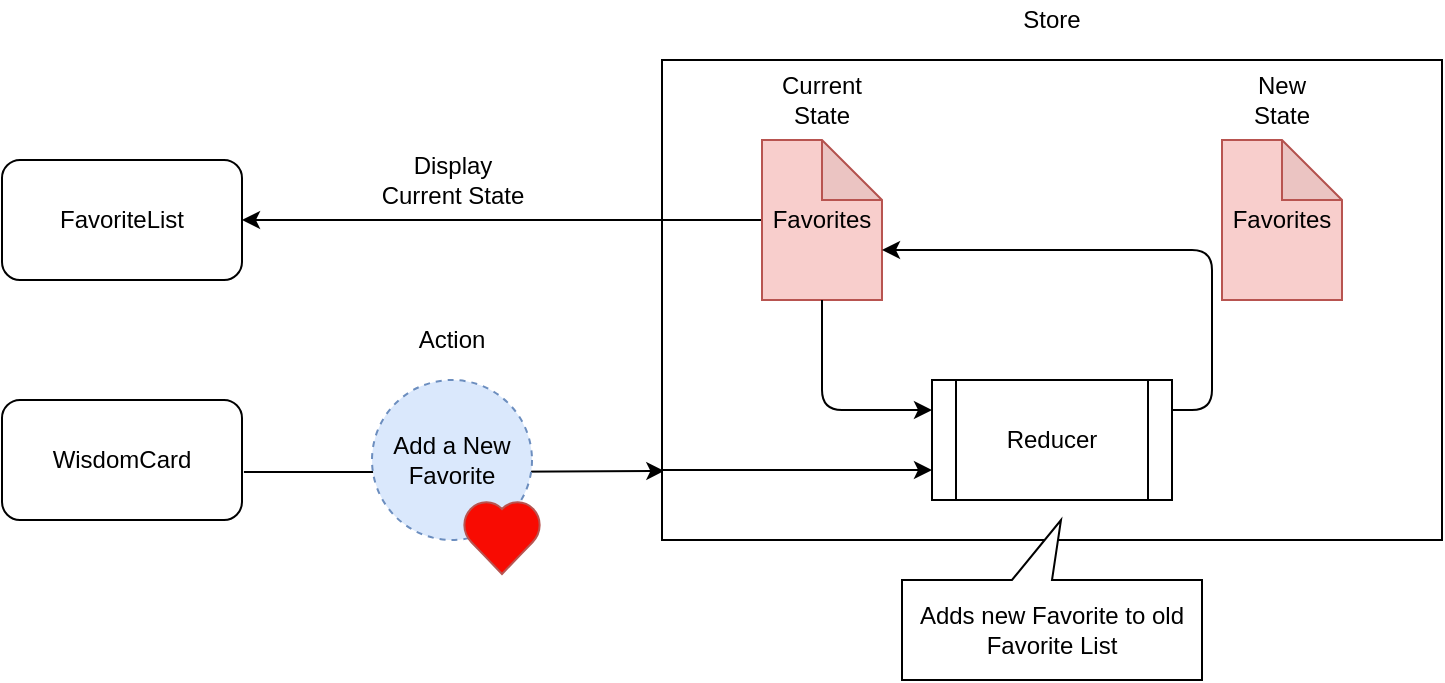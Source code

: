 <mxfile version="12.0.2" type="device" pages="1"><diagram id="8OPMdNi9flPhA8vROc0F" name="Page-1"><mxGraphModel dx="1021" dy="529" grid="1" gridSize="10" guides="1" tooltips="1" connect="1" arrows="1" fold="1" page="1" pageScale="1" pageWidth="827" pageHeight="1169" math="0" shadow="0"><root><mxCell id="0"/><mxCell id="1" parent="0"/><mxCell id="cgjbhTapqYfF8fXnrLvu-4" style="edgeStyle=orthogonalEdgeStyle;rounded=0;orthogonalLoop=1;jettySize=auto;html=1;exitX=1.008;exitY=0.6;exitDx=0;exitDy=0;entryX=0.003;entryY=0.856;entryDx=0;entryDy=0;entryPerimeter=0;exitPerimeter=0;" edge="1" parent="1" source="cgjbhTapqYfF8fXnrLvu-1" target="cgjbhTapqYfF8fXnrLvu-3"><mxGeometry relative="1" as="geometry"/></mxCell><mxCell id="cgjbhTapqYfF8fXnrLvu-1" value="WisdomCard" style="rounded=1;whiteSpace=wrap;html=1;" vertex="1" parent="1"><mxGeometry x="40" y="300" width="120" height="60" as="geometry"/></mxCell><mxCell id="cgjbhTapqYfF8fXnrLvu-3" value="" style="rounded=0;whiteSpace=wrap;html=1;" vertex="1" parent="1"><mxGeometry x="370" y="130" width="390" height="240" as="geometry"/></mxCell><mxCell id="cgjbhTapqYfF8fXnrLvu-6" value="Add a New Favorite" style="ellipse;whiteSpace=wrap;html=1;aspect=fixed;fillColor=#dae8fc;strokeColor=#6c8ebf;dashed=1;" vertex="1" parent="1"><mxGeometry x="225" y="290" width="80" height="80" as="geometry"/></mxCell><mxCell id="cgjbhTapqYfF8fXnrLvu-27" style="edgeStyle=orthogonalEdgeStyle;rounded=1;orthogonalLoop=1;jettySize=auto;html=1;exitX=0;exitY=0.5;exitDx=0;exitDy=0;exitPerimeter=0;" edge="1" parent="1" source="cgjbhTapqYfF8fXnrLvu-7" target="cgjbhTapqYfF8fXnrLvu-25"><mxGeometry relative="1" as="geometry"/></mxCell><mxCell id="cgjbhTapqYfF8fXnrLvu-7" value="Favorites" style="shape=note;whiteSpace=wrap;html=1;backgroundOutline=1;darkOpacity=0.05;fillColor=#f8cecc;strokeColor=#b85450;" vertex="1" parent="1"><mxGeometry x="420" y="170" width="60" height="80" as="geometry"/></mxCell><mxCell id="cgjbhTapqYfF8fXnrLvu-8" value="Store" style="text;html=1;strokeColor=none;fillColor=none;align=center;verticalAlign=middle;whiteSpace=wrap;rounded=0;" vertex="1" parent="1"><mxGeometry x="545" y="100" width="40" height="20" as="geometry"/></mxCell><mxCell id="cgjbhTapqYfF8fXnrLvu-9" value="Current State" style="text;html=1;strokeColor=none;fillColor=none;align=center;verticalAlign=middle;whiteSpace=wrap;rounded=0;" vertex="1" parent="1"><mxGeometry x="430" y="140" width="40" height="20" as="geometry"/></mxCell><mxCell id="cgjbhTapqYfF8fXnrLvu-18" style="edgeStyle=orthogonalEdgeStyle;rounded=1;orthogonalLoop=1;jettySize=auto;html=1;exitX=1;exitY=0.25;exitDx=0;exitDy=0;entryX=0;entryY=0;entryDx=60;entryDy=55;entryPerimeter=0;" edge="1" parent="1" source="cgjbhTapqYfF8fXnrLvu-10" target="cgjbhTapqYfF8fXnrLvu-7"><mxGeometry relative="1" as="geometry"/></mxCell><mxCell id="cgjbhTapqYfF8fXnrLvu-10" value="Reducer" style="shape=process;whiteSpace=wrap;html=1;backgroundOutline=1;" vertex="1" parent="1"><mxGeometry x="505" y="290" width="120" height="60" as="geometry"/></mxCell><mxCell id="cgjbhTapqYfF8fXnrLvu-11" value="" style="endArrow=classic;html=1;entryX=0;entryY=0.75;entryDx=0;entryDy=0;exitX=0;exitY=0.854;exitDx=0;exitDy=0;exitPerimeter=0;" edge="1" parent="1" source="cgjbhTapqYfF8fXnrLvu-3" target="cgjbhTapqYfF8fXnrLvu-10"><mxGeometry width="50" height="50" relative="1" as="geometry"><mxPoint x="360" y="320" as="sourcePoint"/><mxPoint x="90" y="380" as="targetPoint"/></mxGeometry></mxCell><mxCell id="cgjbhTapqYfF8fXnrLvu-12" value="" style="endArrow=classic;html=1;entryX=0;entryY=0.25;entryDx=0;entryDy=0;exitX=0.5;exitY=1;exitDx=0;exitDy=0;exitPerimeter=0;" edge="1" parent="1" source="cgjbhTapqYfF8fXnrLvu-7" target="cgjbhTapqYfF8fXnrLvu-10"><mxGeometry width="50" height="50" relative="1" as="geometry"><mxPoint x="40" y="440" as="sourcePoint"/><mxPoint x="90" y="390" as="targetPoint"/><Array as="points"><mxPoint x="450" y="305"/></Array></mxGeometry></mxCell><mxCell id="cgjbhTapqYfF8fXnrLvu-16" value="Adds new Favorite to old Favorite List" style="shape=callout;whiteSpace=wrap;html=1;perimeter=calloutPerimeter;position2=0.47;direction=west;" vertex="1" parent="1"><mxGeometry x="490" y="360" width="150" height="80" as="geometry"/></mxCell><mxCell id="cgjbhTapqYfF8fXnrLvu-20" value="Favorites" style="shape=note;whiteSpace=wrap;html=1;backgroundOutline=1;darkOpacity=0.05;fillColor=#f8cecc;strokeColor=#b85450;" vertex="1" parent="1"><mxGeometry x="650" y="170" width="60" height="80" as="geometry"/></mxCell><mxCell id="cgjbhTapqYfF8fXnrLvu-21" value="New State" style="text;html=1;strokeColor=none;fillColor=none;align=center;verticalAlign=middle;whiteSpace=wrap;rounded=0;" vertex="1" parent="1"><mxGeometry x="660" y="140" width="40" height="20" as="geometry"/></mxCell><mxCell id="cgjbhTapqYfF8fXnrLvu-23" value="" style="shape=mxgraph.signs.healthcare.heart_1;html=1;fillColor=#F80B02;strokeColor=#b85450;verticalLabelPosition=bottom;verticalAlign=top;align=center;" vertex="1" parent="1"><mxGeometry x="270" y="350" width="40" height="37" as="geometry"/></mxCell><mxCell id="cgjbhTapqYfF8fXnrLvu-24" value="Action" style="text;html=1;strokeColor=none;fillColor=none;align=center;verticalAlign=middle;whiteSpace=wrap;rounded=0;" vertex="1" parent="1"><mxGeometry x="245" y="260" width="40" height="20" as="geometry"/></mxCell><mxCell id="cgjbhTapqYfF8fXnrLvu-25" value="FavoriteList" style="rounded=1;whiteSpace=wrap;html=1;" vertex="1" parent="1"><mxGeometry x="40" y="180" width="120" height="60" as="geometry"/></mxCell><mxCell id="cgjbhTapqYfF8fXnrLvu-28" value="Display Current State" style="text;html=1;strokeColor=none;fillColor=none;align=center;verticalAlign=middle;whiteSpace=wrap;rounded=0;" vertex="1" parent="1"><mxGeometry x="227.5" y="180" width="75" height="20" as="geometry"/></mxCell></root></mxGraphModel></diagram></mxfile>